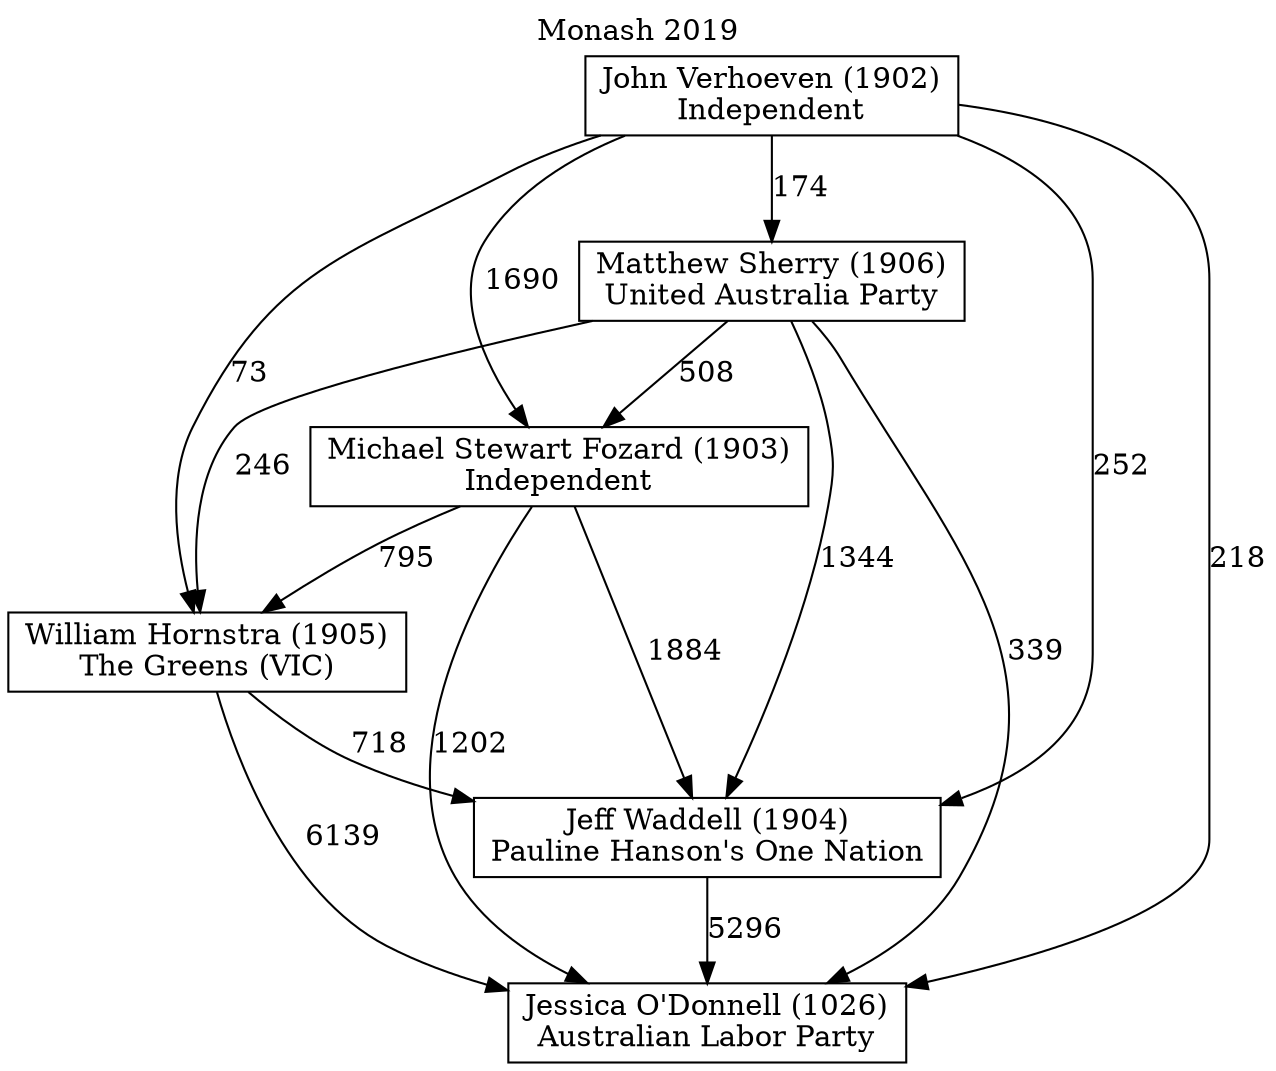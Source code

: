 // House preference flow
digraph "Jessica O'Donnell (1026)_Monash_2019" {
	graph [label="Monash 2019" labelloc=t mclimit=10]
	node [shape=box]
	"Jeff Waddell (1904)" [label="Jeff Waddell (1904)
Pauline Hanson's One Nation"]
	"Jessica O'Donnell (1026)" [label="Jessica O'Donnell (1026)
Australian Labor Party"]
	"John Verhoeven (1902)" [label="John Verhoeven (1902)
Independent"]
	"Matthew Sherry (1906)" [label="Matthew Sherry (1906)
United Australia Party"]
	"Michael Stewart Fozard (1903)" [label="Michael Stewart Fozard (1903)
Independent"]
	"William Hornstra (1905)" [label="William Hornstra (1905)
The Greens (VIC)"]
	"Jeff Waddell (1904)" -> "Jessica O'Donnell (1026)" [label=5296]
	"John Verhoeven (1902)" -> "Jeff Waddell (1904)" [label=252]
	"John Verhoeven (1902)" -> "Jessica O'Donnell (1026)" [label=218]
	"John Verhoeven (1902)" -> "Matthew Sherry (1906)" [label=174]
	"John Verhoeven (1902)" -> "Michael Stewart Fozard (1903)" [label=1690]
	"John Verhoeven (1902)" -> "William Hornstra (1905)" [label=73]
	"Matthew Sherry (1906)" -> "Jeff Waddell (1904)" [label=1344]
	"Matthew Sherry (1906)" -> "Jessica O'Donnell (1026)" [label=339]
	"Matthew Sherry (1906)" -> "Michael Stewart Fozard (1903)" [label=508]
	"Matthew Sherry (1906)" -> "William Hornstra (1905)" [label=246]
	"Michael Stewart Fozard (1903)" -> "Jeff Waddell (1904)" [label=1884]
	"Michael Stewart Fozard (1903)" -> "Jessica O'Donnell (1026)" [label=1202]
	"Michael Stewart Fozard (1903)" -> "William Hornstra (1905)" [label=795]
	"William Hornstra (1905)" -> "Jeff Waddell (1904)" [label=718]
	"William Hornstra (1905)" -> "Jessica O'Donnell (1026)" [label=6139]
}
